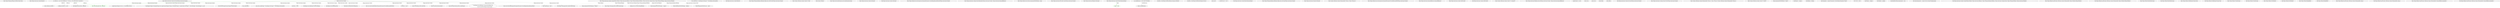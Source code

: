digraph  {
m0_69 [cluster="Ninject.Planning.IPlanner.GetPlan(System.Type)", file="Context.cs", label="Entry Ninject.Planning.IPlanner.GetPlan(System.Type)", span="44-44"];
m0_30 [cluster="Ninject.Activation.Context.Resolve()", file="Context.cs", label="Entry Ninject.Activation.Context.Resolve()", span="148-148"];
m0_37 [cluster="Ninject.Activation.Context.Resolve()", file="Context.cs", label="return this.ResolveInternal(null);", span="169-169"];
m0_36 [cluster="Ninject.Activation.Context.Resolve()", file="Context.cs", label="return this.ResolveInternal(this.cachedScope);", span="164-164"];
m0_31 [cluster="Ninject.Activation.Context.Resolve()", file="Context.cs", label="this.Request.ActiveBindings.Contains(this.Binding) &&\r\n                this.IsCyclical(this.Request.ParentContext)", span="150-151"];
m0_32 [cluster="Ninject.Activation.Context.Resolve()", file="Context.cs", label="throw new ActivationException(ExceptionFormatter.CyclicalDependenciesDetected(this));", span="153-153"];
m0_33 [cluster="Ninject.Activation.Context.Resolve()", file="Context.cs", label="this.cachedScope = this.Request.GetScope() ?? this.Binding.GetScope(this)", span="158-158"];
m0_34 [cluster="Ninject.Activation.Context.Resolve()", file="Context.cs", label="this.cachedScope != null", span="160-160"];
m0_35 [cluster="Ninject.Activation.Context.Resolve()", file="Context.cs", label="this.cachedScope", span="162-162"];
m0_38 [cluster="Ninject.Activation.Context.Resolve()", file="Context.cs", label="Exit Ninject.Activation.Context.Resolve()", span="148-148"];
m0_2 [cluster="Ninject.Activation.Context.Context(Ninject.IKernel, Ninject.Activation.IRequest, Ninject.Planning.Bindings.IBinding, Ninject.Activation.Caching.ICache, Ninject.Planning.IPlanner, Ninject.Activation.IPipeline)", file="Context.cs", label="Ensure.ArgumentNotNull(request, ''request'')", span="54-54"];
m0_3 [cluster="Ninject.Activation.Context.Context(Ninject.IKernel, Ninject.Activation.IRequest, Ninject.Planning.Bindings.IBinding, Ninject.Activation.Caching.ICache, Ninject.Planning.IPlanner, Ninject.Activation.IPipeline)", file="Context.cs", label="Ensure.ArgumentNotNull(binding, ''binding'')", span="55-55"];
m0_29 [cluster="Ninject.Planning.Bindings.IBindingConfiguration.GetProvider(Ninject.Activation.IContext)", file="Context.cs", label="Entry Ninject.Planning.Bindings.IBindingConfiguration.GetProvider(Ninject.Activation.IContext)", span="89-89"];
m0_67 [cluster="System.Collections.Generic.Stack<T>.Pop()", file="Context.cs", label="Entry System.Collections.Generic.Stack<T>.Pop()", span="0-0"];
m0_70 [cluster="object.GetType()", file="Context.cs", label="Entry object.GetType()", span="0-0"];
m0_41 [cluster="Ninject.ActivationException.ActivationException(string)", file="Context.cs", label="Entry Ninject.ActivationException.ActivationException(string)", span="43-43"];
m0_21 [cluster="Ninject.Activation.Context.GetScope()", file="Context.cs", label="Entry Ninject.Activation.Context.GetScope()", span="130-130"];
m0_22 [cluster="Ninject.Activation.Context.GetScope()", file="Context.cs", label="return this.cachedScope ?? this.Request.GetScope() ?? this.Binding.GetScope(this);", span="132-132"];
m0_23 [cluster="Ninject.Activation.Context.GetScope()", file="Context.cs", label="Exit Ninject.Activation.Context.GetScope()", span="130-130"];
m0_42 [cluster="Ninject.Infrastructure.Introspection.ExceptionFormatter.CyclicalDependenciesDetected(Ninject.Activation.IContext)", file="Context.cs", label="Entry Ninject.Infrastructure.Introspection.ExceptionFormatter.CyclicalDependenciesDetected(Ninject.Activation.IContext)", span="162-162"];
m0_4 [cluster="Ninject.Activation.Context.Context(Ninject.IKernel, Ninject.Activation.IRequest, Ninject.Planning.Bindings.IBinding, Ninject.Activation.Caching.ICache, Ninject.Planning.IPlanner, Ninject.Activation.IPipeline)", file="Context.cs", label="Ensure.ArgumentNotNull(cache, ''cache'')", span="56-56"];
m0_5 [cluster="Ninject.Activation.Context.Context(Ninject.IKernel, Ninject.Activation.IRequest, Ninject.Planning.Bindings.IBinding, Ninject.Activation.Caching.ICache, Ninject.Planning.IPlanner, Ninject.Activation.IPipeline)", file="Context.cs", label="Ensure.ArgumentNotNull(planner, ''planner'')", span="57-57"];
m0_72 [cluster="Ninject.Activation.Caching.ICache.Remember(Ninject.Activation.IContext, Ninject.Activation.InstanceReference)", file="Context.cs", label="Entry Ninject.Activation.Caching.ICache.Remember(Ninject.Activation.IContext, Ninject.Activation.InstanceReference)", span="40-40"];
m0_18 [cluster="Ninject.Infrastructure.Ensure.ArgumentNotNull(object, string)", file="Context.cs", label="Entry Ninject.Infrastructure.Ensure.ArgumentNotNull(object, string)", span="35-35"];
m0_66 [cluster="Ninject.Activation.IProvider.Create(Ninject.Activation.IContext)", file="Context.cs", label="Entry Ninject.Activation.IProvider.Create(Ninject.Activation.IContext)", span="40-40"];
m0_24 [cluster="Ninject.Activation.IRequest.GetScope()", file="Context.cs", label="Entry Ninject.Activation.IRequest.GetScope()", span="103-103"];
m0_43 [cluster="Ninject.Activation.Context.ResolveInternal(object)", file="Context.cs", label="Entry Ninject.Activation.Context.ResolveInternal(object)", span="178-178"];
m0_59 [cluster="Ninject.Activation.Context.ResolveInternal(object)", color=green, community=0, file="Context.cs", label="scope != null", prediction=0, span="215-215"];
m0_58 [cluster="Ninject.Activation.Context.ResolveInternal(object)", file="Context.cs", label="this.Pipeline.Activate(this, reference)", span="213-213"];
m0_60 [cluster="Ninject.Activation.Context.ResolveInternal(object)", color=green, community=0, file="Context.cs", label="this.Cache.Remember(this, reference)", prediction=1, span="217-217"];
m0_61 [cluster="Ninject.Activation.Context.ResolveInternal(object)", file="Context.cs", label="return reference.Instance;", span="220-220"];
m0_48 [cluster="Ninject.Activation.Context.ResolveInternal(object)", file="Context.cs", label="var reference = new InstanceReference { Instance = this.GetProvider().Create(this) }", span="189-189"];
m0_44 [cluster="Ninject.Activation.Context.ResolveInternal(object)", file="Context.cs", label="var cachedInstance = this.Cache.TryGet(this)", span="180-180"];
m0_57 [cluster="Ninject.Activation.Context.ResolveInternal(object)", file="Context.cs", label="this.Plan = this.Planner.GetPlan(reference.Instance.GetType())", span="210-210"];
m0_56 [cluster="Ninject.Activation.Context.ResolveInternal(object)", file="Context.cs", label="this.Plan == null", span="208-208"];
m0_47 [cluster="Ninject.Activation.Context.ResolveInternal(object)", file="Context.cs", label="this.Request.ActiveBindings.Push(this.Binding)", span="187-187"];
m0_49 [cluster="Ninject.Activation.Context.ResolveInternal(object)", file="Context.cs", label="this.Request.ActiveBindings.Pop()", span="191-191"];
m0_51 [cluster="Ninject.Activation.Context.ResolveInternal(object)", file="Context.cs", label="!this.Kernel.Settings.AllowNullInjection", span="195-195"];
m0_52 [cluster="Ninject.Activation.Context.ResolveInternal(object)", file="Context.cs", label="throw new ActivationException(ExceptionFormatter.ProviderReturnedNull(this));", span="197-197"];
m0_53 [cluster="Ninject.Activation.Context.ResolveInternal(object)", file="Context.cs", label="this.Plan == null", span="200-200"];
m0_54 [cluster="Ninject.Activation.Context.ResolveInternal(object)", file="Context.cs", label="this.Plan = this.Planner.GetPlan(this.Request.Service)", span="202-202"];
m0_50 [cluster="Ninject.Activation.Context.ResolveInternal(object)", file="Context.cs", label="reference.Instance == null", span="193-193"];
m0_46 [cluster="Ninject.Activation.Context.ResolveInternal(object)", file="Context.cs", label="return cachedInstance;", span="184-184"];
m0_55 [cluster="Ninject.Activation.Context.ResolveInternal(object)", file="Context.cs", label="return null;", span="205-205"];
m0_45 [cluster="Ninject.Activation.Context.ResolveInternal(object)", file="Context.cs", label="cachedInstance != null", span="182-182"];
m0_62 [cluster="Ninject.Activation.Context.ResolveInternal(object)", file="Context.cs", label="Exit Ninject.Activation.Context.ResolveInternal(object)", span="178-178"];
m0_25 [cluster="Ninject.Planning.Bindings.IBindingConfiguration.GetScope(Ninject.Activation.IContext)", file="Context.cs", label="Entry Ninject.Planning.Bindings.IBindingConfiguration.GetScope(Ninject.Activation.IContext)", span="96-96"];
m0_82 [cluster="Ninject.Activation.IContext.GetScope()", file="Context.cs", label="Entry Ninject.Activation.IContext.GetScope()", span="86-86"];
m0_20 [cluster="System.Collections.Generic.IEnumerable<TSource>.ToList<TSource>()", file="Context.cs", label="Entry System.Collections.Generic.IEnumerable<TSource>.ToList<TSource>()", span="0-0"];
m0_68 [cluster="Ninject.Infrastructure.Introspection.ExceptionFormatter.ProviderReturnedNull(Ninject.Activation.IContext)", file="Context.cs", label="Entry Ninject.Infrastructure.Introspection.ExceptionFormatter.ProviderReturnedNull(Ninject.Activation.IContext)", span="326-326"];
m0_65 [cluster="Ninject.Activation.InstanceReference.InstanceReference()", file="Context.cs", label="Entry Ninject.Activation.InstanceReference.InstanceReference()", span="29-29"];
m0_26 [cluster="Ninject.Activation.Context.GetProvider()", file="Context.cs", label="Entry Ninject.Activation.Context.GetProvider()", span="139-139"];
m0_27 [cluster="Ninject.Activation.Context.GetProvider()", file="Context.cs", label="return this.Binding.GetProvider(this);", span="141-141"];
m0_28 [cluster="Ninject.Activation.Context.GetProvider()", file="Context.cs", label="Exit Ninject.Activation.Context.GetProvider()", span="139-139"];
m0_39 [cluster="System.Collections.Generic.Stack<T>.Contains(T)", file="Context.cs", label="Entry System.Collections.Generic.Stack<T>.Contains(T)", span="0-0"];
m0_71 [cluster="Ninject.Activation.IPipeline.Activate(Ninject.Activation.IContext, Ninject.Activation.InstanceReference)", file="Context.cs", label="Entry Ninject.Activation.IPipeline.Activate(Ninject.Activation.IContext, Ninject.Activation.InstanceReference)", span="43-43"];
m0_40 [cluster="Ninject.Activation.Context.IsCyclical(Ninject.Activation.IContext)", file="Context.cs", label="Entry Ninject.Activation.Context.IsCyclical(Ninject.Activation.IContext)", span="223-223"];
m0_75 [cluster="Ninject.Activation.Context.IsCyclical(Ninject.Activation.IContext)", file="Context.cs", label="targetContext.Request.Service == this.Request.Service", span="230-230"];
m0_76 [cluster="Ninject.Activation.Context.IsCyclical(Ninject.Activation.IContext)", file="Context.cs", label="(this.Request.Target is ParameterTarget && targetContext.Request.Target is ParameterTarget) || targetContext.GetScope() != this.GetScope() || this.GetScope() == null", span="232-232"];
m0_78 [cluster="Ninject.Activation.Context.IsCyclical(Ninject.Activation.IContext)", file="Context.cs", label="this.IsCyclical(targetContext.Request.ParentContext)", span="238-238"];
m0_73 [cluster="Ninject.Activation.Context.IsCyclical(Ninject.Activation.IContext)", file="Context.cs", label="targetContext == null", span="225-225"];
m0_77 [cluster="Ninject.Activation.Context.IsCyclical(Ninject.Activation.IContext)", file="Context.cs", label="return true;", span="234-234"];
m0_79 [cluster="Ninject.Activation.Context.IsCyclical(Ninject.Activation.IContext)", file="Context.cs", label="return true;", span="240-240"];
m0_80 [cluster="Ninject.Activation.Context.IsCyclical(Ninject.Activation.IContext)", file="Context.cs", label="return false;", span="243-243"];
m0_74 [cluster="Ninject.Activation.Context.IsCyclical(Ninject.Activation.IContext)", file="Context.cs", label="return false;", span="227-227"];
m0_81 [cluster="Ninject.Activation.Context.IsCyclical(Ninject.Activation.IContext)", file="Context.cs", label="Exit Ninject.Activation.Context.IsCyclical(Ninject.Activation.IContext)", span="223-223"];
m0_63 [cluster="Ninject.Activation.Caching.ICache.TryGet(Ninject.Activation.IContext)", file="Context.cs", label="Entry Ninject.Activation.Caching.ICache.TryGet(Ninject.Activation.IContext)", span="47-47"];
m0_19 [cluster="System.Collections.Generic.IEnumerable<TSource>.Union<TSource>(System.Collections.Generic.IEnumerable<TSource>)", file="Context.cs", label="Entry System.Collections.Generic.IEnumerable<TSource>.Union<TSource>(System.Collections.Generic.IEnumerable<TSource>)", span="0-0"];
m0_64 [cluster="System.Collections.Generic.Stack<T>.Push(T)", file="Context.cs", label="Entry System.Collections.Generic.Stack<T>.Push(T)", span="0-0"];
m0_0 [cluster="Ninject.Activation.Context.Context(Ninject.IKernel, Ninject.Activation.IRequest, Ninject.Planning.Bindings.IBinding, Ninject.Activation.Caching.ICache, Ninject.Planning.IPlanner, Ninject.Activation.IPipeline)", file="Context.cs", label="Entry Ninject.Activation.Context.Context(Ninject.IKernel, Ninject.Activation.IRequest, Ninject.Planning.Bindings.IBinding, Ninject.Activation.Caching.ICache, Ninject.Planning.IPlanner, Ninject.Activation.IPipeline)", span="51-51"];
m0_1 [cluster="Ninject.Activation.Context.Context(Ninject.IKernel, Ninject.Activation.IRequest, Ninject.Planning.Bindings.IBinding, Ninject.Activation.Caching.ICache, Ninject.Planning.IPlanner, Ninject.Activation.IPipeline)", file="Context.cs", label="Ensure.ArgumentNotNull(kernel, ''kernel'')", span="53-53"];
m0_7 [cluster="Ninject.Messaging.IBus.DisableCannel(string)", file="Context.cs", label="Exit Ninject.Messaging.IBus.DisableCannel(string)", span="10-10"];
m0_8 [cluster="Ninject.Activation.Context.Context(Ninject.IKernel, Ninject.Activation.IRequest, Ninject.Planning.Bindings.IBinding, Ninject.Activation.Caching.ICache, Ninject.Planning.IPlanner, Ninject.Activation.IPipeline)", file="Context.cs", label="this.Request = request", span="61-61"];
m0_9 [cluster="Ninject.Activation.Context.Context(Ninject.IKernel, Ninject.Activation.IRequest, Ninject.Planning.Bindings.IBinding, Ninject.Activation.Caching.ICache, Ninject.Planning.IPlanner, Ninject.Activation.IPipeline)", file="Context.cs", label="this.Binding = binding", span="62-62"];
m0_10 [cluster="Ninject.Activation.Context.Context(Ninject.IKernel, Ninject.Activation.IRequest, Ninject.Planning.Bindings.IBinding, Ninject.Activation.Caching.ICache, Ninject.Planning.IPlanner, Ninject.Activation.IPipeline)", file="Context.cs", label="this.Parameters = request.Parameters.Union(binding.Parameters).ToList()", span="63-63"];
m0_11 [cluster="Ninject.Activation.Context.Context(Ninject.IKernel, Ninject.Activation.IRequest, Ninject.Planning.Bindings.IBinding, Ninject.Activation.Caching.ICache, Ninject.Planning.IPlanner, Ninject.Activation.IPipeline)", file="Context.cs", label="this.Cache = cache", span="65-65"];
m0_12 [cluster="Ninject.Activation.Context.Context(Ninject.IKernel, Ninject.Activation.IRequest, Ninject.Planning.Bindings.IBinding, Ninject.Activation.Caching.ICache, Ninject.Planning.IPlanner, Ninject.Activation.IPipeline)", file="Context.cs", label="this.Planner = planner", span="66-66"];
m0_13 [cluster="Ninject.Activation.Context.Context(Ninject.IKernel, Ninject.Activation.IRequest, Ninject.Planning.Bindings.IBinding, Ninject.Activation.Caching.ICache, Ninject.Planning.IPlanner, Ninject.Activation.IPipeline)", file="Context.cs", label="this.Pipeline = pipeline", span="67-67"];
m0_15 [cluster="Ninject.Activation.Context.Context(Ninject.IKernel, Ninject.Activation.IRequest, Ninject.Planning.Bindings.IBinding, Ninject.Activation.Caching.ICache, Ninject.Planning.IPlanner, Ninject.Activation.IPipeline)", file="Context.cs", label="this.HasInferredGenericArguments = true", span="71-71"];
m0_16 [cluster="Ninject.Activation.Context.Context(Ninject.IKernel, Ninject.Activation.IRequest, Ninject.Planning.Bindings.IBinding, Ninject.Activation.Caching.ICache, Ninject.Planning.IPlanner, Ninject.Activation.IPipeline)", file="Context.cs", label="this.GenericArguments = request.Service.GenericTypeArguments", span="72-72"];
m0_6 [cluster="Ninject.Messaging.IBus.DisableCannel(string)", file="Context.cs", label="Entry Ninject.Messaging.IBus.DisableCannel(string)", span="10-10"];
m0_14 [cluster="Ninject.Activation.Context.Context(Ninject.IKernel, Ninject.Activation.IRequest, Ninject.Planning.Bindings.IBinding, Ninject.Activation.Caching.ICache, Ninject.Planning.IPlanner, Ninject.Activation.IPipeline)", file="Context.cs", label="binding.Service.IsGenericTypeDefinition", span="69-69"];
m0_17 [cluster="Ninject.Activation.Context.Context(Ninject.IKernel, Ninject.Activation.IRequest, Ninject.Planning.Bindings.IBinding, Ninject.Activation.Caching.ICache, Ninject.Planning.IPlanner, Ninject.Activation.IPipeline)", file="Context.cs", label="Exit Ninject.Activation.Context.Context(Ninject.IKernel, Ninject.Activation.IRequest, Ninject.Planning.Bindings.IBinding, Ninject.Activation.Caching.ICache, Ninject.Planning.IPlanner, Ninject.Activation.IPipeline)", span="51-51"];
m0_83 [file="Context.cs", label="Ninject.Activation.Context", span=""];
m1_4 [cluster="Ninject.IKernel.Load(System.Collections.Generic.IEnumerable<Ninject.Modules.INinjectModule>)", file="IKernel.cs", label="Entry Ninject.IKernel.Load(System.Collections.Generic.IEnumerable<Ninject.Modules.INinjectModule>)", span="66-66"];
m1_5 [cluster="Ninject.IKernel.Load(System.Collections.Generic.IEnumerable<Ninject.Modules.INinjectModule>)", file="IKernel.cs", label="Exit Ninject.IKernel.Load(System.Collections.Generic.IEnumerable<Ninject.Modules.INinjectModule>)", span="66-66"];
m1_2 [cluster="Ninject.IKernel.HasModule(string)", file="IKernel.cs", label="Entry Ninject.IKernel.HasModule(string)", span="60-60"];
m1_3 [cluster="Ninject.IKernel.HasModule(string)", file="IKernel.cs", label="Exit Ninject.IKernel.HasModule(string)", span="60-60"];
m1_12 [cluster="Ninject.IKernel.GetBindings(System.Type)", file="IKernel.cs", label="Entry Ninject.IKernel.GetBindings(System.Type)", span="91-91"];
m1_13 [cluster="Ninject.IKernel.GetBindings(System.Type)", file="IKernel.cs", label="Exit Ninject.IKernel.GetBindings(System.Type)", span="91-91"];
m1_10 [cluster="Ninject.IKernel.Unload(string)", file="IKernel.cs", label="Entry Ninject.IKernel.Unload(string)", span="84-84"];
m1_11 [cluster="Ninject.IKernel.Unload(string)", file="IKernel.cs", label="Exit Ninject.IKernel.Unload(string)", span="84-84"];
m1_0 [cluster="Ninject.IKernel.GetModules()", file="IKernel.cs", label="Entry Ninject.IKernel.GetModules()", span="53-53"];
m1_1 [cluster="Ninject.IKernel.GetModules()", file="IKernel.cs", label="Exit Ninject.IKernel.GetModules()", span="53-53"];
m1_14 [cluster="Ninject.IKernel.BeginBlock()", file="IKernel.cs", label="Entry Ninject.IKernel.BeginBlock()", span="97-97"];
m1_15 [cluster="Ninject.IKernel.BeginBlock()", file="IKernel.cs", label="Exit Ninject.IKernel.BeginBlock()", span="97-97"];
m1_6 [cluster="Ninject.IKernel.Load(System.Collections.Generic.IEnumerable<string>)", file="IKernel.cs", label="Entry Ninject.IKernel.Load(System.Collections.Generic.IEnumerable<string>)", span="72-72"];
m1_7 [cluster="Ninject.IKernel.Load(System.Collections.Generic.IEnumerable<string>)", file="IKernel.cs", label="Exit Ninject.IKernel.Load(System.Collections.Generic.IEnumerable<string>)", span="72-72"];
m1_8 [cluster="Ninject.IKernel.Load(System.Collections.Generic.IEnumerable<System.Reflection.Assembly>)", file="IKernel.cs", label="Entry Ninject.IKernel.Load(System.Collections.Generic.IEnumerable<System.Reflection.Assembly>)", span="78-78"];
m1_9 [cluster="Ninject.IKernel.Load(System.Collections.Generic.IEnumerable<System.Reflection.Assembly>)", file="IKernel.cs", label="Exit Ninject.IKernel.Load(System.Collections.Generic.IEnumerable<System.Reflection.Assembly>)", span="78-78"];
m0_43 -> m0_59  [color=green, key=1, label=object, style=dashed];
m0_48 -> m0_60  [color=green, key=1, label=reference, style=dashed];
m0_48 -> m0_58  [color=darkseagreen4, key=1, label=reference, style=dashed];
m0_48 -> m0_61  [color=darkseagreen4, key=1, label=reference, style=dashed];
m0_48 -> m0_50  [color=darkseagreen4, key=1, label=reference, style=dashed];
m0_44 -> m0_46  [color=darkseagreen4, key=1, label=cachedInstance, style=dashed];
m0_40 -> m0_75  [color=darkseagreen4, key=1, label="Ninject.Activation.IContext", style=dashed];
m0_40 -> m0_76  [color=darkseagreen4, key=1, label="Ninject.Activation.IContext", style=dashed];
m0_40 -> m0_78  [color=darkseagreen4, key=1, label="Ninject.Activation.IContext", style=dashed];
m0_0 -> m0_7  [color=darkseagreen4, key=1, label="Ninject.IKernel", style=dashed];
m0_0 -> m0_2  [color=darkseagreen4, key=1, label="Ninject.Activation.IRequest", style=dashed];
m0_0 -> m0_3  [color=darkseagreen4, key=1, label="Ninject.Planning.Bindings.IBinding", style=dashed];
m0_0 -> m0_4  [color=darkseagreen4, key=1, label="Ninject.Activation.Caching.ICache", style=dashed];
m0_0 -> m0_5  [color=darkseagreen4, key=1, label="Ninject.Planning.IPlanner", style=dashed];
m0_0 -> m0_6  [color=darkseagreen4, key=1, label="Ninject.Activation.IPipeline", style=dashed];
m0_0 -> m0_14  [color=darkseagreen4, key=1, label="Ninject.Planning.Bindings.IBinding", style=dashed];
m0_83 -> m0_60  [color=green, key=1, label="Ninject.Activation.Context", style=dashed];
m0_83 -> m0_58  [color=darkseagreen4, key=1, label="Ninject.Activation.Context", style=dashed];
m0_83 -> m0_7  [color=darkseagreen4, key=1, label="Ninject.Activation.Context", style=dashed];
m0_83 -> m0_22  [color=darkseagreen4, key=1, label="Ninject.Activation.Context", style=dashed];
m0_83 -> m0_27  [color=darkseagreen4, key=1, label="Ninject.Activation.Context", style=dashed];
m0_83 -> m0_31  [color=darkseagreen4, key=1, label="Ninject.Activation.Context", style=dashed];
m0_83 -> m0_32  [color=darkseagreen4, key=1, label="Ninject.Activation.Context", style=dashed];
m0_83 -> m0_34  [color=darkseagreen4, key=1, label="Ninject.Activation.Context", style=dashed];
m0_83 -> m0_35  [color=darkseagreen4, key=1, label="Ninject.Activation.Context", style=dashed];
m0_83 -> m0_36  [color=darkseagreen4, key=1, label="Ninject.Activation.Context", style=dashed];
m0_83 -> m0_37  [color=darkseagreen4, key=1, label="Ninject.Activation.Context", style=dashed];
m0_83 -> m0_47  [color=darkseagreen4, key=1, label="Ninject.Activation.Context", style=dashed];
m0_83 -> m0_49  [color=darkseagreen4, key=1, label="Ninject.Activation.Context", style=dashed];
m0_83 -> m0_51  [color=darkseagreen4, key=1, label="Ninject.Activation.Context", style=dashed];
m0_83 -> m0_52  [color=darkseagreen4, key=1, label="Ninject.Activation.Context", style=dashed];
m0_83 -> m0_53  [color=darkseagreen4, key=1, label="Ninject.Activation.Context", style=dashed];
m0_83 -> m0_56  [color=darkseagreen4, key=1, label="Ninject.Activation.Context", style=dashed];
m0_83 -> m0_75  [color=darkseagreen4, key=1, label="Ninject.Activation.Context", style=dashed];
m0_83 -> m0_76  [color=darkseagreen4, key=1, label="Ninject.Activation.Context", style=dashed];
m0_83 -> m0_78  [color=darkseagreen4, key=1, label="Ninject.Activation.Context", style=dashed];
}
